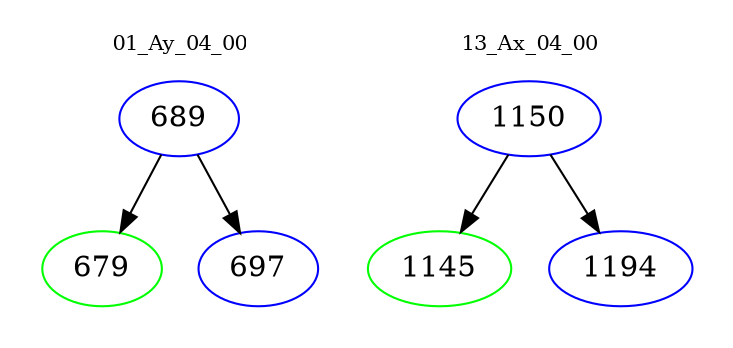 digraph{
subgraph cluster_0 {
color = white
label = "01_Ay_04_00";
fontsize=10;
T0_689 [label="689", color="blue"]
T0_689 -> T0_679 [color="black"]
T0_679 [label="679", color="green"]
T0_689 -> T0_697 [color="black"]
T0_697 [label="697", color="blue"]
}
subgraph cluster_1 {
color = white
label = "13_Ax_04_00";
fontsize=10;
T1_1150 [label="1150", color="blue"]
T1_1150 -> T1_1145 [color="black"]
T1_1145 [label="1145", color="green"]
T1_1150 -> T1_1194 [color="black"]
T1_1194 [label="1194", color="blue"]
}
}
